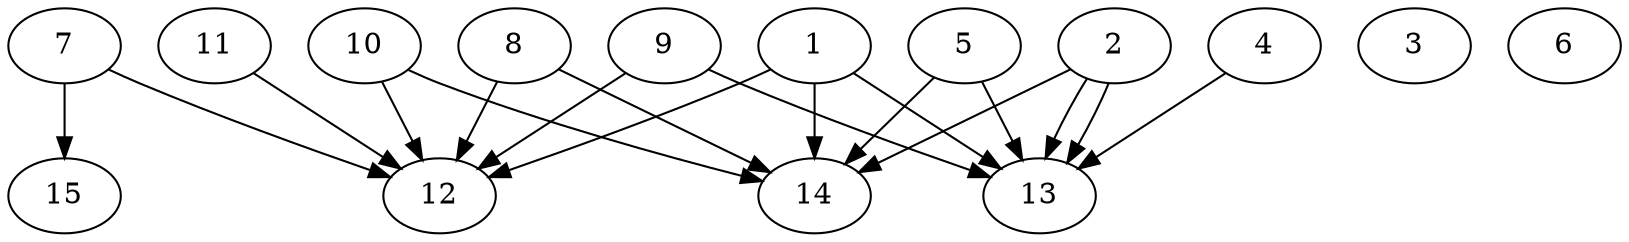 // DAG automatically generated by daggen at Thu Oct  3 13:59:26 2019
// ./daggen --dot -n 15 --ccr 0.5 --fat 0.9 --regular 0.7 --density 0.5 --mindata 5242880 --maxdata 52428800 
digraph G {
  1 [size="24983552", alpha="0.14", expect_size="12491776"] 
  1 -> 12 [size ="12491776"]
  1 -> 13 [size ="12491776"]
  1 -> 14 [size ="12491776"]
  2 [size="29468672", alpha="0.13", expect_size="14734336"] 
  2 -> 13 [size ="14734336"]
  2 -> 13 [size ="14734336"]
  2 -> 14 [size ="14734336"]
  3 [size="44896256", alpha="0.07", expect_size="22448128"] 
  4 [size="97050624", alpha="0.20", expect_size="48525312"] 
  4 -> 13 [size ="48525312"]
  5 [size="58044416", alpha="0.12", expect_size="29022208"] 
  5 -> 13 [size ="29022208"]
  5 -> 14 [size ="29022208"]
  6 [size="20772864", alpha="0.05", expect_size="10386432"] 
  7 [size="98580480", alpha="0.05", expect_size="49290240"] 
  7 -> 12 [size ="49290240"]
  7 -> 15 [size ="49290240"]
  8 [size="78741504", alpha="0.08", expect_size="39370752"] 
  8 -> 12 [size ="39370752"]
  8 -> 14 [size ="39370752"]
  9 [size="41289728", alpha="0.09", expect_size="20644864"] 
  9 -> 12 [size ="20644864"]
  9 -> 13 [size ="20644864"]
  10 [size="78624768", alpha="0.19", expect_size="39312384"] 
  10 -> 12 [size ="39312384"]
  10 -> 14 [size ="39312384"]
  11 [size="48945152", alpha="0.04", expect_size="24472576"] 
  11 -> 12 [size ="24472576"]
  12 [size="19746816", alpha="0.18", expect_size="9873408"] 
  13 [size="83236864", alpha="0.12", expect_size="41618432"] 
  14 [size="22687744", alpha="0.16", expect_size="11343872"] 
  15 [size="20944896", alpha="0.14", expect_size="10472448"] 
}

